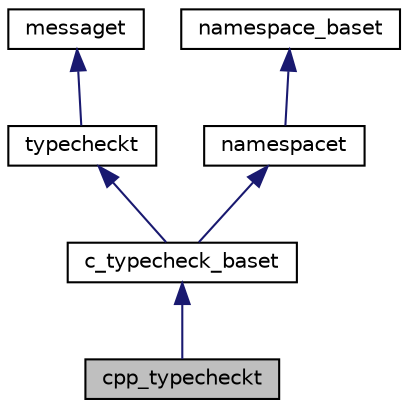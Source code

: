 digraph "cpp_typecheckt"
{
 // LATEX_PDF_SIZE
  bgcolor="transparent";
  edge [fontname="Helvetica",fontsize="10",labelfontname="Helvetica",labelfontsize="10"];
  node [fontname="Helvetica",fontsize="10",shape=record];
  Node1 [label="cpp_typecheckt",height=0.2,width=0.4,color="black", fillcolor="grey75", style="filled", fontcolor="black",tooltip=" "];
  Node2 -> Node1 [dir="back",color="midnightblue",fontsize="10",style="solid",fontname="Helvetica"];
  Node2 [label="c_typecheck_baset",height=0.2,width=0.4,color="black",URL="$classc__typecheck__baset.html",tooltip=" "];
  Node3 -> Node2 [dir="back",color="midnightblue",fontsize="10",style="solid",fontname="Helvetica"];
  Node3 [label="typecheckt",height=0.2,width=0.4,color="black",URL="$classtypecheckt.html",tooltip=" "];
  Node4 -> Node3 [dir="back",color="midnightblue",fontsize="10",style="solid",fontname="Helvetica"];
  Node4 [label="messaget",height=0.2,width=0.4,color="black",URL="$classmessaget.html",tooltip="Class that provides messages with a built-in verbosity 'level'."];
  Node5 -> Node2 [dir="back",color="midnightblue",fontsize="10",style="solid",fontname="Helvetica"];
  Node5 [label="namespacet",height=0.2,width=0.4,color="black",URL="$classnamespacet.html",tooltip="A namespacet is essentially one or two symbol tables bound together, to allow for symbol lookups in t..."];
  Node6 -> Node5 [dir="back",color="midnightblue",fontsize="10",style="solid",fontname="Helvetica"];
  Node6 [label="namespace_baset",height=0.2,width=0.4,color="black",URL="$classnamespace__baset.html",tooltip="Basic interface for a namespace."];
}
